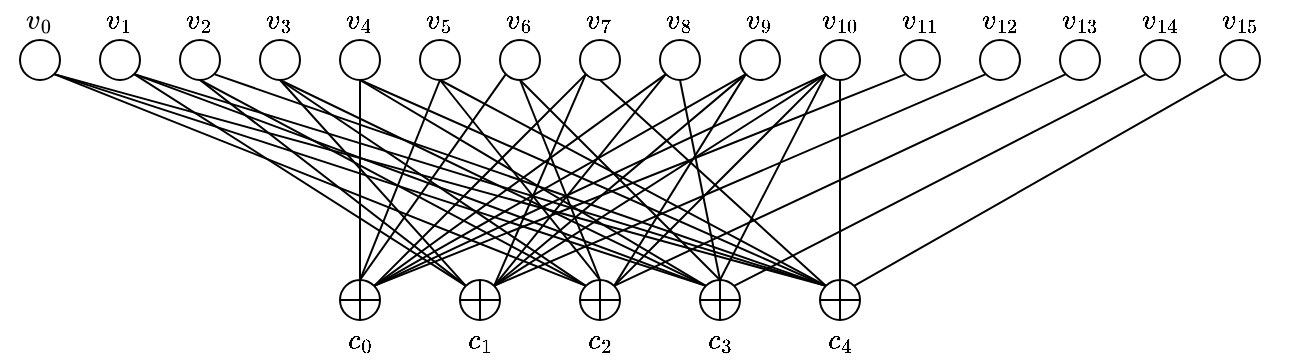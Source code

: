<mxfile version="25.0.3">
  <diagram name="Page-1" id="LW67_78CNY10xWzyDulN">
    <mxGraphModel dx="847" dy="372" grid="1" gridSize="10" guides="1" tooltips="1" connect="1" arrows="1" fold="1" page="1" pageScale="1" pageWidth="850" pageHeight="1100" math="1" shadow="0">
      <root>
        <mxCell id="0" />
        <mxCell id="1" parent="0" />
        <mxCell id="1B5wOAiUGvlLQEjb0I8J-1" value="" style="ellipse;whiteSpace=wrap;html=1;" vertex="1" parent="1">
          <mxGeometry x="120" y="80" width="20" height="20" as="geometry" />
        </mxCell>
        <mxCell id="1B5wOAiUGvlLQEjb0I8J-2" value="" style="ellipse;whiteSpace=wrap;html=1;" vertex="1" parent="1">
          <mxGeometry x="160" y="80" width="20" height="20" as="geometry" />
        </mxCell>
        <mxCell id="1B5wOAiUGvlLQEjb0I8J-3" value="" style="ellipse;whiteSpace=wrap;html=1;" vertex="1" parent="1">
          <mxGeometry x="200" y="80" width="20" height="20" as="geometry" />
        </mxCell>
        <mxCell id="1B5wOAiUGvlLQEjb0I8J-4" value="" style="ellipse;whiteSpace=wrap;html=1;" vertex="1" parent="1">
          <mxGeometry x="240" y="80" width="20" height="20" as="geometry" />
        </mxCell>
        <mxCell id="1B5wOAiUGvlLQEjb0I8J-5" value="" style="ellipse;whiteSpace=wrap;html=1;" vertex="1" parent="1">
          <mxGeometry x="280" y="80" width="20" height="20" as="geometry" />
        </mxCell>
        <mxCell id="1B5wOAiUGvlLQEjb0I8J-6" value="" style="ellipse;whiteSpace=wrap;html=1;" vertex="1" parent="1">
          <mxGeometry x="320" y="80" width="20" height="20" as="geometry" />
        </mxCell>
        <mxCell id="1B5wOAiUGvlLQEjb0I8J-7" value="" style="ellipse;whiteSpace=wrap;html=1;" vertex="1" parent="1">
          <mxGeometry x="360" y="80" width="20" height="20" as="geometry" />
        </mxCell>
        <mxCell id="1B5wOAiUGvlLQEjb0I8J-8" value="" style="ellipse;whiteSpace=wrap;html=1;" vertex="1" parent="1">
          <mxGeometry x="400" y="80" width="20" height="20" as="geometry" />
        </mxCell>
        <mxCell id="1B5wOAiUGvlLQEjb0I8J-9" value="" style="ellipse;whiteSpace=wrap;html=1;" vertex="1" parent="1">
          <mxGeometry x="440" y="80" width="20" height="20" as="geometry" />
        </mxCell>
        <mxCell id="1B5wOAiUGvlLQEjb0I8J-10" value="" style="ellipse;whiteSpace=wrap;html=1;" vertex="1" parent="1">
          <mxGeometry x="480" y="80" width="20" height="20" as="geometry" />
        </mxCell>
        <mxCell id="1B5wOAiUGvlLQEjb0I8J-11" value="" style="ellipse;whiteSpace=wrap;html=1;" vertex="1" parent="1">
          <mxGeometry x="520" y="80" width="20" height="20" as="geometry" />
        </mxCell>
        <mxCell id="1B5wOAiUGvlLQEjb0I8J-12" value="" style="ellipse;whiteSpace=wrap;html=1;" vertex="1" parent="1">
          <mxGeometry x="560" y="80" width="20" height="20" as="geometry" />
        </mxCell>
        <mxCell id="1B5wOAiUGvlLQEjb0I8J-13" value="" style="ellipse;whiteSpace=wrap;html=1;" vertex="1" parent="1">
          <mxGeometry x="600" y="80" width="20" height="20" as="geometry" />
        </mxCell>
        <mxCell id="1B5wOAiUGvlLQEjb0I8J-14" value="" style="ellipse;whiteSpace=wrap;html=1;" vertex="1" parent="1">
          <mxGeometry x="640" y="80" width="20" height="20" as="geometry" />
        </mxCell>
        <mxCell id="1B5wOAiUGvlLQEjb0I8J-15" value="" style="ellipse;whiteSpace=wrap;html=1;" vertex="1" parent="1">
          <mxGeometry x="680" y="80" width="20" height="20" as="geometry" />
        </mxCell>
        <mxCell id="1B5wOAiUGvlLQEjb0I8J-22" value="" style="group" vertex="1" connectable="0" parent="1">
          <mxGeometry x="280" y="200" width="20" height="20" as="geometry" />
        </mxCell>
        <mxCell id="1B5wOAiUGvlLQEjb0I8J-16" value="" style="ellipse;whiteSpace=wrap;html=1;" vertex="1" parent="1B5wOAiUGvlLQEjb0I8J-22">
          <mxGeometry width="20" height="20" as="geometry" />
        </mxCell>
        <mxCell id="1B5wOAiUGvlLQEjb0I8J-17" value="" style="endArrow=none;html=1;rounded=0;entryX=0.5;entryY=0;entryDx=0;entryDy=0;exitX=0.5;exitY=1;exitDx=0;exitDy=0;" edge="1" parent="1B5wOAiUGvlLQEjb0I8J-22" source="1B5wOAiUGvlLQEjb0I8J-16" target="1B5wOAiUGvlLQEjb0I8J-16">
          <mxGeometry width="50" height="50" relative="1" as="geometry">
            <mxPoint x="10" y="50" as="sourcePoint" />
            <mxPoint x="60" as="targetPoint" />
          </mxGeometry>
        </mxCell>
        <mxCell id="1B5wOAiUGvlLQEjb0I8J-18" value="" style="endArrow=none;html=1;rounded=0;exitX=0;exitY=0.5;exitDx=0;exitDy=0;entryX=1;entryY=0.5;entryDx=0;entryDy=0;" edge="1" parent="1B5wOAiUGvlLQEjb0I8J-22" source="1B5wOAiUGvlLQEjb0I8J-16" target="1B5wOAiUGvlLQEjb0I8J-16">
          <mxGeometry width="50" height="50" relative="1" as="geometry">
            <mxPoint x="10" y="50" as="sourcePoint" />
            <mxPoint x="60" as="targetPoint" />
          </mxGeometry>
        </mxCell>
        <mxCell id="1B5wOAiUGvlLQEjb0I8J-24" value="" style="group" vertex="1" connectable="0" parent="1">
          <mxGeometry x="340" y="200" width="20" height="20" as="geometry" />
        </mxCell>
        <mxCell id="1B5wOAiUGvlLQEjb0I8J-25" value="" style="ellipse;whiteSpace=wrap;html=1;" vertex="1" parent="1B5wOAiUGvlLQEjb0I8J-24">
          <mxGeometry width="20" height="20" as="geometry" />
        </mxCell>
        <mxCell id="1B5wOAiUGvlLQEjb0I8J-26" value="" style="endArrow=none;html=1;rounded=0;entryX=0.5;entryY=0;entryDx=0;entryDy=0;exitX=0.5;exitY=1;exitDx=0;exitDy=0;" edge="1" parent="1B5wOAiUGvlLQEjb0I8J-24" source="1B5wOAiUGvlLQEjb0I8J-25" target="1B5wOAiUGvlLQEjb0I8J-25">
          <mxGeometry width="50" height="50" relative="1" as="geometry">
            <mxPoint x="10" y="50" as="sourcePoint" />
            <mxPoint x="60" as="targetPoint" />
          </mxGeometry>
        </mxCell>
        <mxCell id="1B5wOAiUGvlLQEjb0I8J-27" value="" style="endArrow=none;html=1;rounded=0;exitX=0;exitY=0.5;exitDx=0;exitDy=0;entryX=1;entryY=0.5;entryDx=0;entryDy=0;" edge="1" parent="1B5wOAiUGvlLQEjb0I8J-24" source="1B5wOAiUGvlLQEjb0I8J-25" target="1B5wOAiUGvlLQEjb0I8J-25">
          <mxGeometry width="50" height="50" relative="1" as="geometry">
            <mxPoint x="10" y="50" as="sourcePoint" />
            <mxPoint x="60" as="targetPoint" />
          </mxGeometry>
        </mxCell>
        <mxCell id="1B5wOAiUGvlLQEjb0I8J-28" value="" style="group" vertex="1" connectable="0" parent="1">
          <mxGeometry x="400" y="200" width="20" height="20" as="geometry" />
        </mxCell>
        <mxCell id="1B5wOAiUGvlLQEjb0I8J-29" value="" style="ellipse;whiteSpace=wrap;html=1;" vertex="1" parent="1B5wOAiUGvlLQEjb0I8J-28">
          <mxGeometry width="20" height="20" as="geometry" />
        </mxCell>
        <mxCell id="1B5wOAiUGvlLQEjb0I8J-30" value="" style="endArrow=none;html=1;rounded=0;entryX=0.5;entryY=0;entryDx=0;entryDy=0;exitX=0.5;exitY=1;exitDx=0;exitDy=0;" edge="1" parent="1B5wOAiUGvlLQEjb0I8J-28" source="1B5wOAiUGvlLQEjb0I8J-29" target="1B5wOAiUGvlLQEjb0I8J-29">
          <mxGeometry width="50" height="50" relative="1" as="geometry">
            <mxPoint x="10" y="50" as="sourcePoint" />
            <mxPoint x="60" as="targetPoint" />
          </mxGeometry>
        </mxCell>
        <mxCell id="1B5wOAiUGvlLQEjb0I8J-31" value="" style="endArrow=none;html=1;rounded=0;exitX=0;exitY=0.5;exitDx=0;exitDy=0;entryX=1;entryY=0.5;entryDx=0;entryDy=0;" edge="1" parent="1B5wOAiUGvlLQEjb0I8J-28" source="1B5wOAiUGvlLQEjb0I8J-29" target="1B5wOAiUGvlLQEjb0I8J-29">
          <mxGeometry width="50" height="50" relative="1" as="geometry">
            <mxPoint x="10" y="50" as="sourcePoint" />
            <mxPoint x="60" as="targetPoint" />
          </mxGeometry>
        </mxCell>
        <mxCell id="1B5wOAiUGvlLQEjb0I8J-32" value="" style="group" vertex="1" connectable="0" parent="1">
          <mxGeometry x="460" y="200" width="20" height="20" as="geometry" />
        </mxCell>
        <mxCell id="1B5wOAiUGvlLQEjb0I8J-33" value="" style="ellipse;whiteSpace=wrap;html=1;" vertex="1" parent="1B5wOAiUGvlLQEjb0I8J-32">
          <mxGeometry width="20" height="20" as="geometry" />
        </mxCell>
        <mxCell id="1B5wOAiUGvlLQEjb0I8J-34" value="" style="endArrow=none;html=1;rounded=0;entryX=0.5;entryY=0;entryDx=0;entryDy=0;exitX=0.5;exitY=1;exitDx=0;exitDy=0;" edge="1" parent="1B5wOAiUGvlLQEjb0I8J-32" source="1B5wOAiUGvlLQEjb0I8J-33" target="1B5wOAiUGvlLQEjb0I8J-33">
          <mxGeometry width="50" height="50" relative="1" as="geometry">
            <mxPoint x="10" y="50" as="sourcePoint" />
            <mxPoint x="60" as="targetPoint" />
          </mxGeometry>
        </mxCell>
        <mxCell id="1B5wOAiUGvlLQEjb0I8J-35" value="" style="endArrow=none;html=1;rounded=0;exitX=0;exitY=0.5;exitDx=0;exitDy=0;entryX=1;entryY=0.5;entryDx=0;entryDy=0;" edge="1" parent="1B5wOAiUGvlLQEjb0I8J-32" source="1B5wOAiUGvlLQEjb0I8J-33" target="1B5wOAiUGvlLQEjb0I8J-33">
          <mxGeometry width="50" height="50" relative="1" as="geometry">
            <mxPoint x="10" y="50" as="sourcePoint" />
            <mxPoint x="60" as="targetPoint" />
          </mxGeometry>
        </mxCell>
        <mxCell id="1B5wOAiUGvlLQEjb0I8J-38" value="" style="endArrow=none;html=1;rounded=0;entryX=0.5;entryY=1;entryDx=0;entryDy=0;exitX=0.5;exitY=0;exitDx=0;exitDy=0;" edge="1" parent="1" source="1B5wOAiUGvlLQEjb0I8J-16" target="1B5wOAiUGvlLQEjb0I8J-5">
          <mxGeometry width="50" height="50" relative="1" as="geometry">
            <mxPoint x="370" y="240" as="sourcePoint" />
            <mxPoint x="420" y="190" as="targetPoint" />
          </mxGeometry>
        </mxCell>
        <mxCell id="1B5wOAiUGvlLQEjb0I8J-39" value="" style="endArrow=none;html=1;rounded=0;entryX=0.5;entryY=1;entryDx=0;entryDy=0;exitX=0.5;exitY=0;exitDx=0;exitDy=0;" edge="1" parent="1" source="1B5wOAiUGvlLQEjb0I8J-16" target="1B5wOAiUGvlLQEjb0I8J-6">
          <mxGeometry width="50" height="50" relative="1" as="geometry">
            <mxPoint x="270" y="200" as="sourcePoint" />
            <mxPoint x="293" y="107" as="targetPoint" />
          </mxGeometry>
        </mxCell>
        <mxCell id="1B5wOAiUGvlLQEjb0I8J-41" value="" style="endArrow=none;html=1;rounded=0;entryX=0;entryY=1;entryDx=0;entryDy=0;exitX=0.5;exitY=0;exitDx=0;exitDy=0;" edge="1" parent="1" source="1B5wOAiUGvlLQEjb0I8J-16" target="1B5wOAiUGvlLQEjb0I8J-7">
          <mxGeometry width="50" height="50" relative="1" as="geometry">
            <mxPoint x="227" y="213" as="sourcePoint" />
            <mxPoint x="340" y="110" as="targetPoint" />
          </mxGeometry>
        </mxCell>
        <mxCell id="1B5wOAiUGvlLQEjb0I8J-43" value="" style="endArrow=none;html=1;rounded=0;entryX=0;entryY=1;entryDx=0;entryDy=0;exitX=1;exitY=0;exitDx=0;exitDy=0;" edge="1" parent="1" source="1B5wOAiUGvlLQEjb0I8J-16" target="1B5wOAiUGvlLQEjb0I8J-8">
          <mxGeometry width="50" height="50" relative="1" as="geometry">
            <mxPoint x="227" y="213" as="sourcePoint" />
            <mxPoint x="373" y="107" as="targetPoint" />
          </mxGeometry>
        </mxCell>
        <mxCell id="1B5wOAiUGvlLQEjb0I8J-45" value="" style="endArrow=none;html=1;rounded=0;entryX=0;entryY=1;entryDx=0;entryDy=0;exitX=1;exitY=0;exitDx=0;exitDy=0;" edge="1" parent="1" source="1B5wOAiUGvlLQEjb0I8J-16" target="1B5wOAiUGvlLQEjb0I8J-9">
          <mxGeometry width="50" height="50" relative="1" as="geometry">
            <mxPoint x="227" y="213" as="sourcePoint" />
            <mxPoint x="413" y="107" as="targetPoint" />
          </mxGeometry>
        </mxCell>
        <mxCell id="1B5wOAiUGvlLQEjb0I8J-46" value="" style="endArrow=none;html=1;rounded=0;entryX=0;entryY=1;entryDx=0;entryDy=0;exitX=1;exitY=0;exitDx=0;exitDy=0;" edge="1" parent="1" source="1B5wOAiUGvlLQEjb0I8J-16" target="1B5wOAiUGvlLQEjb0I8J-10">
          <mxGeometry width="50" height="50" relative="1" as="geometry">
            <mxPoint x="227" y="213" as="sourcePoint" />
            <mxPoint x="453" y="107" as="targetPoint" />
          </mxGeometry>
        </mxCell>
        <mxCell id="1B5wOAiUGvlLQEjb0I8J-47" value="" style="endArrow=none;html=1;rounded=0;entryX=0;entryY=1;entryDx=0;entryDy=0;exitX=1;exitY=0;exitDx=0;exitDy=0;" edge="1" parent="1" source="1B5wOAiUGvlLQEjb0I8J-16" target="1B5wOAiUGvlLQEjb0I8J-11">
          <mxGeometry width="50" height="50" relative="1" as="geometry">
            <mxPoint x="227" y="213" as="sourcePoint" />
            <mxPoint x="493" y="107" as="targetPoint" />
          </mxGeometry>
        </mxCell>
        <mxCell id="1B5wOAiUGvlLQEjb0I8J-48" value="" style="endArrow=none;html=1;rounded=0;entryX=0;entryY=1;entryDx=0;entryDy=0;exitX=1;exitY=0;exitDx=0;exitDy=0;" edge="1" parent="1" source="1B5wOAiUGvlLQEjb0I8J-16" target="1B5wOAiUGvlLQEjb0I8J-12">
          <mxGeometry width="50" height="50" relative="1" as="geometry">
            <mxPoint x="370" y="240" as="sourcePoint" />
            <mxPoint x="420" y="190" as="targetPoint" />
          </mxGeometry>
        </mxCell>
        <mxCell id="1B5wOAiUGvlLQEjb0I8J-50" value="" style="endArrow=none;html=1;rounded=0;entryX=1;entryY=1;entryDx=0;entryDy=0;exitX=0;exitY=0;exitDx=0;exitDy=0;" edge="1" parent="1" source="1B5wOAiUGvlLQEjb0I8J-25" target="1B5wOAiUGvlLQEjb0I8J-2">
          <mxGeometry width="50" height="50" relative="1" as="geometry">
            <mxPoint x="370" y="240" as="sourcePoint" />
            <mxPoint x="420" y="190" as="targetPoint" />
          </mxGeometry>
        </mxCell>
        <mxCell id="1B5wOAiUGvlLQEjb0I8J-51" value="" style="endArrow=none;html=1;rounded=0;entryX=0.5;entryY=1;entryDx=0;entryDy=0;exitX=0;exitY=0;exitDx=0;exitDy=0;" edge="1" parent="1" source="1B5wOAiUGvlLQEjb0I8J-25" target="1B5wOAiUGvlLQEjb0I8J-3">
          <mxGeometry width="50" height="50" relative="1" as="geometry">
            <mxPoint x="370" y="240" as="sourcePoint" />
            <mxPoint x="420" y="190" as="targetPoint" />
          </mxGeometry>
        </mxCell>
        <mxCell id="1B5wOAiUGvlLQEjb0I8J-52" value="" style="endArrow=none;html=1;rounded=0;entryX=0.5;entryY=1;entryDx=0;entryDy=0;exitX=0;exitY=0;exitDx=0;exitDy=0;" edge="1" parent="1" source="1B5wOAiUGvlLQEjb0I8J-25" target="1B5wOAiUGvlLQEjb0I8J-4">
          <mxGeometry width="50" height="50" relative="1" as="geometry">
            <mxPoint x="370" y="240" as="sourcePoint" />
            <mxPoint x="420" y="190" as="targetPoint" />
          </mxGeometry>
        </mxCell>
        <mxCell id="1B5wOAiUGvlLQEjb0I8J-53" value="" style="endArrow=none;html=1;rounded=0;entryX=0;entryY=1;entryDx=0;entryDy=0;exitX=1;exitY=0;exitDx=0;exitDy=0;" edge="1" parent="1" source="1B5wOAiUGvlLQEjb0I8J-25" target="1B5wOAiUGvlLQEjb0I8J-8">
          <mxGeometry width="50" height="50" relative="1" as="geometry">
            <mxPoint x="370" y="240" as="sourcePoint" />
            <mxPoint x="420" y="190" as="targetPoint" />
          </mxGeometry>
        </mxCell>
        <mxCell id="1B5wOAiUGvlLQEjb0I8J-54" value="" style="endArrow=none;html=1;rounded=0;entryX=0;entryY=1;entryDx=0;entryDy=0;exitX=1;exitY=0;exitDx=0;exitDy=0;" edge="1" parent="1" source="1B5wOAiUGvlLQEjb0I8J-25" target="1B5wOAiUGvlLQEjb0I8J-9">
          <mxGeometry width="50" height="50" relative="1" as="geometry">
            <mxPoint x="370" y="240" as="sourcePoint" />
            <mxPoint x="420" y="190" as="targetPoint" />
          </mxGeometry>
        </mxCell>
        <mxCell id="1B5wOAiUGvlLQEjb0I8J-55" value="" style="endArrow=none;html=1;rounded=0;entryX=0;entryY=1;entryDx=0;entryDy=0;exitX=1;exitY=0;exitDx=0;exitDy=0;" edge="1" parent="1" source="1B5wOAiUGvlLQEjb0I8J-25" target="1B5wOAiUGvlLQEjb0I8J-10">
          <mxGeometry width="50" height="50" relative="1" as="geometry">
            <mxPoint x="287" y="213" as="sourcePoint" />
            <mxPoint x="453" y="107" as="targetPoint" />
          </mxGeometry>
        </mxCell>
        <mxCell id="1B5wOAiUGvlLQEjb0I8J-56" value="" style="endArrow=none;html=1;rounded=0;entryX=0;entryY=1;entryDx=0;entryDy=0;exitX=1;exitY=0;exitDx=0;exitDy=0;" edge="1" parent="1" source="1B5wOAiUGvlLQEjb0I8J-25" target="1B5wOAiUGvlLQEjb0I8J-11">
          <mxGeometry width="50" height="50" relative="1" as="geometry">
            <mxPoint x="370" y="240" as="sourcePoint" />
            <mxPoint x="420" y="190" as="targetPoint" />
          </mxGeometry>
        </mxCell>
        <mxCell id="1B5wOAiUGvlLQEjb0I8J-57" value="" style="endArrow=none;html=1;rounded=0;entryX=0;entryY=1;entryDx=0;entryDy=0;exitX=1;exitY=0;exitDx=0;exitDy=0;" edge="1" parent="1" source="1B5wOAiUGvlLQEjb0I8J-25" target="1B5wOAiUGvlLQEjb0I8J-13">
          <mxGeometry width="50" height="50" relative="1" as="geometry">
            <mxPoint x="370" y="240" as="sourcePoint" />
            <mxPoint x="420" y="190" as="targetPoint" />
          </mxGeometry>
        </mxCell>
        <mxCell id="1B5wOAiUGvlLQEjb0I8J-58" value="" style="endArrow=none;html=1;rounded=0;entryX=1;entryY=1;entryDx=0;entryDy=0;exitX=0;exitY=0;exitDx=0;exitDy=0;" edge="1" parent="1" source="1B5wOAiUGvlLQEjb0I8J-29" target="1B5wOAiUGvlLQEjb0I8J-1">
          <mxGeometry width="50" height="50" relative="1" as="geometry">
            <mxPoint x="370" y="240" as="sourcePoint" />
            <mxPoint x="420" y="190" as="targetPoint" />
          </mxGeometry>
        </mxCell>
        <mxCell id="1B5wOAiUGvlLQEjb0I8J-59" value="" style="endArrow=none;html=1;rounded=0;entryX=0.5;entryY=1;entryDx=0;entryDy=0;exitX=0;exitY=0;exitDx=0;exitDy=0;" edge="1" parent="1" source="1B5wOAiUGvlLQEjb0I8J-29" target="1B5wOAiUGvlLQEjb0I8J-3">
          <mxGeometry width="50" height="50" relative="1" as="geometry">
            <mxPoint x="310" y="220" as="sourcePoint" />
            <mxPoint x="420" y="190" as="targetPoint" />
          </mxGeometry>
        </mxCell>
        <mxCell id="1B5wOAiUGvlLQEjb0I8J-60" value="" style="endArrow=none;html=1;rounded=0;entryX=0.5;entryY=1;entryDx=0;entryDy=0;exitX=0;exitY=0;exitDx=0;exitDy=0;" edge="1" parent="1" source="1B5wOAiUGvlLQEjb0I8J-29" target="1B5wOAiUGvlLQEjb0I8J-4">
          <mxGeometry width="50" height="50" relative="1" as="geometry">
            <mxPoint x="370" y="240" as="sourcePoint" />
            <mxPoint x="420" y="190" as="targetPoint" />
          </mxGeometry>
        </mxCell>
        <mxCell id="1B5wOAiUGvlLQEjb0I8J-61" value="" style="endArrow=none;html=1;rounded=0;entryX=0.5;entryY=1;entryDx=0;entryDy=0;exitX=0.5;exitY=0;exitDx=0;exitDy=0;" edge="1" parent="1" source="1B5wOAiUGvlLQEjb0I8J-29" target="1B5wOAiUGvlLQEjb0I8J-6">
          <mxGeometry width="50" height="50" relative="1" as="geometry">
            <mxPoint x="330" y="200" as="sourcePoint" />
            <mxPoint x="420" y="190" as="targetPoint" />
          </mxGeometry>
        </mxCell>
        <mxCell id="1B5wOAiUGvlLQEjb0I8J-62" value="" style="endArrow=none;html=1;rounded=0;entryX=0.5;entryY=1;entryDx=0;entryDy=0;exitX=0.5;exitY=0;exitDx=0;exitDy=0;" edge="1" parent="1" source="1B5wOAiUGvlLQEjb0I8J-29" target="1B5wOAiUGvlLQEjb0I8J-7">
          <mxGeometry width="50" height="50" relative="1" as="geometry">
            <mxPoint x="340" y="230" as="sourcePoint" />
            <mxPoint x="390" y="180" as="targetPoint" />
          </mxGeometry>
        </mxCell>
        <mxCell id="1B5wOAiUGvlLQEjb0I8J-63" value="" style="endArrow=none;html=1;rounded=0;entryX=0;entryY=1;entryDx=0;entryDy=0;exitX=1;exitY=0;exitDx=0;exitDy=0;" edge="1" parent="1" source="1B5wOAiUGvlLQEjb0I8J-29" target="1B5wOAiUGvlLQEjb0I8J-10">
          <mxGeometry width="50" height="50" relative="1" as="geometry">
            <mxPoint x="340" y="230" as="sourcePoint" />
            <mxPoint x="390" y="180" as="targetPoint" />
          </mxGeometry>
        </mxCell>
        <mxCell id="1B5wOAiUGvlLQEjb0I8J-64" value="" style="endArrow=none;html=1;rounded=0;entryX=0;entryY=1;entryDx=0;entryDy=0;exitX=1;exitY=0;exitDx=0;exitDy=0;" edge="1" parent="1" source="1B5wOAiUGvlLQEjb0I8J-29" target="1B5wOAiUGvlLQEjb0I8J-11">
          <mxGeometry width="50" height="50" relative="1" as="geometry">
            <mxPoint x="340" y="230" as="sourcePoint" />
            <mxPoint x="390" y="180" as="targetPoint" />
          </mxGeometry>
        </mxCell>
        <mxCell id="1B5wOAiUGvlLQEjb0I8J-65" value="" style="endArrow=none;html=1;rounded=0;entryX=0;entryY=1;entryDx=0;entryDy=0;exitX=1;exitY=0;exitDx=0;exitDy=0;" edge="1" parent="1" source="1B5wOAiUGvlLQEjb0I8J-29" target="1B5wOAiUGvlLQEjb0I8J-14">
          <mxGeometry width="50" height="50" relative="1" as="geometry">
            <mxPoint x="340" y="210" as="sourcePoint" />
            <mxPoint x="390" y="180" as="targetPoint" />
          </mxGeometry>
        </mxCell>
        <mxCell id="1B5wOAiUGvlLQEjb0I8J-66" value="" style="endArrow=none;html=1;rounded=0;entryX=0;entryY=1;entryDx=0;entryDy=0;exitX=1;exitY=0;exitDx=0;exitDy=0;" edge="1" parent="1" source="1B5wOAiUGvlLQEjb0I8J-33" target="1B5wOAiUGvlLQEjb0I8J-15">
          <mxGeometry width="50" height="50" relative="1" as="geometry">
            <mxPoint x="410" y="210" as="sourcePoint" />
            <mxPoint x="410" y="120" as="targetPoint" />
          </mxGeometry>
        </mxCell>
        <mxCell id="1B5wOAiUGvlLQEjb0I8J-67" value="" style="endArrow=none;html=1;rounded=0;entryX=1;entryY=1;entryDx=0;entryDy=0;exitX=0;exitY=0;exitDx=0;exitDy=0;" edge="1" parent="1" source="1B5wOAiUGvlLQEjb0I8J-33" target="1B5wOAiUGvlLQEjb0I8J-1">
          <mxGeometry width="50" height="50" relative="1" as="geometry">
            <mxPoint x="380" y="210" as="sourcePoint" />
            <mxPoint x="400" y="100" as="targetPoint" />
          </mxGeometry>
        </mxCell>
        <mxCell id="1B5wOAiUGvlLQEjb0I8J-68" value="" style="endArrow=none;html=1;rounded=0;entryX=1;entryY=1;entryDx=0;entryDy=0;exitX=0;exitY=0;exitDx=0;exitDy=0;" edge="1" parent="1" source="1B5wOAiUGvlLQEjb0I8J-33" target="1B5wOAiUGvlLQEjb0I8J-2">
          <mxGeometry width="50" height="50" relative="1" as="geometry">
            <mxPoint x="320" y="180" as="sourcePoint" />
            <mxPoint x="370" y="130" as="targetPoint" />
          </mxGeometry>
        </mxCell>
        <mxCell id="1B5wOAiUGvlLQEjb0I8J-69" value="" style="endArrow=none;html=1;rounded=0;entryX=0.5;entryY=1;entryDx=0;entryDy=0;exitX=0;exitY=0;exitDx=0;exitDy=0;" edge="1" parent="1" source="1B5wOAiUGvlLQEjb0I8J-33" target="1B5wOAiUGvlLQEjb0I8J-4">
          <mxGeometry width="50" height="50" relative="1" as="geometry">
            <mxPoint x="320" y="180" as="sourcePoint" />
            <mxPoint x="370" y="130" as="targetPoint" />
          </mxGeometry>
        </mxCell>
        <mxCell id="1B5wOAiUGvlLQEjb0I8J-70" value="" style="endArrow=none;html=1;rounded=0;entryX=0.5;entryY=1;entryDx=0;entryDy=0;exitX=0;exitY=0;exitDx=0;exitDy=0;" edge="1" parent="1" source="1B5wOAiUGvlLQEjb0I8J-33" target="1B5wOAiUGvlLQEjb0I8J-5">
          <mxGeometry width="50" height="50" relative="1" as="geometry">
            <mxPoint x="320" y="180" as="sourcePoint" />
            <mxPoint x="370" y="130" as="targetPoint" />
          </mxGeometry>
        </mxCell>
        <mxCell id="1B5wOAiUGvlLQEjb0I8J-71" value="" style="endArrow=none;html=1;rounded=0;entryX=0.5;entryY=1;entryDx=0;entryDy=0;exitX=0.5;exitY=0;exitDx=0;exitDy=0;" edge="1" parent="1" source="1B5wOAiUGvlLQEjb0I8J-33" target="1B5wOAiUGvlLQEjb0I8J-7">
          <mxGeometry width="50" height="50" relative="1" as="geometry">
            <mxPoint x="400" y="200" as="sourcePoint" />
            <mxPoint x="370" y="130" as="targetPoint" />
          </mxGeometry>
        </mxCell>
        <mxCell id="1B5wOAiUGvlLQEjb0I8J-72" value="" style="endArrow=none;html=1;rounded=0;entryX=0.5;entryY=1;entryDx=0;entryDy=0;exitX=0.5;exitY=0;exitDx=0;exitDy=0;" edge="1" parent="1" source="1B5wOAiUGvlLQEjb0I8J-33" target="1B5wOAiUGvlLQEjb0I8J-9">
          <mxGeometry width="50" height="50" relative="1" as="geometry">
            <mxPoint x="390" y="200" as="sourcePoint" />
            <mxPoint x="370" y="160" as="targetPoint" />
          </mxGeometry>
        </mxCell>
        <mxCell id="1B5wOAiUGvlLQEjb0I8J-73" value="" style="endArrow=none;html=1;rounded=0;entryX=0;entryY=1;entryDx=0;entryDy=0;exitX=0.5;exitY=0;exitDx=0;exitDy=0;" edge="1" parent="1" source="1B5wOAiUGvlLQEjb0I8J-33" target="1B5wOAiUGvlLQEjb0I8J-11">
          <mxGeometry width="50" height="50" relative="1" as="geometry">
            <mxPoint x="320" y="160" as="sourcePoint" />
            <mxPoint x="370" y="110" as="targetPoint" />
          </mxGeometry>
        </mxCell>
        <mxCell id="1B5wOAiUGvlLQEjb0I8J-74" value="" style="group" vertex="1" connectable="0" parent="1">
          <mxGeometry x="520" y="200" width="20" height="20" as="geometry" />
        </mxCell>
        <mxCell id="1B5wOAiUGvlLQEjb0I8J-75" value="" style="ellipse;whiteSpace=wrap;html=1;" vertex="1" parent="1B5wOAiUGvlLQEjb0I8J-74">
          <mxGeometry width="20" height="20" as="geometry" />
        </mxCell>
        <mxCell id="1B5wOAiUGvlLQEjb0I8J-76" value="" style="endArrow=none;html=1;rounded=0;entryX=0.5;entryY=0;entryDx=0;entryDy=0;exitX=0.5;exitY=1;exitDx=0;exitDy=0;" edge="1" parent="1B5wOAiUGvlLQEjb0I8J-74" source="1B5wOAiUGvlLQEjb0I8J-75" target="1B5wOAiUGvlLQEjb0I8J-75">
          <mxGeometry width="50" height="50" relative="1" as="geometry">
            <mxPoint x="10" y="50" as="sourcePoint" />
            <mxPoint x="60" as="targetPoint" />
          </mxGeometry>
        </mxCell>
        <mxCell id="1B5wOAiUGvlLQEjb0I8J-77" value="" style="endArrow=none;html=1;rounded=0;exitX=0;exitY=0.5;exitDx=0;exitDy=0;entryX=1;entryY=0.5;entryDx=0;entryDy=0;" edge="1" parent="1B5wOAiUGvlLQEjb0I8J-74" source="1B5wOAiUGvlLQEjb0I8J-75" target="1B5wOAiUGvlLQEjb0I8J-75">
          <mxGeometry width="50" height="50" relative="1" as="geometry">
            <mxPoint x="10" y="50" as="sourcePoint" />
            <mxPoint x="60" as="targetPoint" />
          </mxGeometry>
        </mxCell>
        <mxCell id="1B5wOAiUGvlLQEjb0I8J-78" value="" style="ellipse;whiteSpace=wrap;html=1;" vertex="1" parent="1">
          <mxGeometry x="720" y="80" width="20" height="20" as="geometry" />
        </mxCell>
        <mxCell id="1B5wOAiUGvlLQEjb0I8J-79" value="" style="endArrow=none;html=1;rounded=0;entryX=0;entryY=1;entryDx=0;entryDy=0;exitX=1;exitY=0;exitDx=0;exitDy=0;" edge="1" parent="1" source="1B5wOAiUGvlLQEjb0I8J-75" target="1B5wOAiUGvlLQEjb0I8J-78">
          <mxGeometry width="50" height="50" relative="1" as="geometry">
            <mxPoint x="300" y="130" as="sourcePoint" />
            <mxPoint x="350" y="80" as="targetPoint" />
          </mxGeometry>
        </mxCell>
        <mxCell id="1B5wOAiUGvlLQEjb0I8J-81" value="" style="endArrow=none;html=1;rounded=0;entryX=1;entryY=1;entryDx=0;entryDy=0;exitX=0;exitY=0;exitDx=0;exitDy=0;" edge="1" parent="1" source="1B5wOAiUGvlLQEjb0I8J-75" target="1B5wOAiUGvlLQEjb0I8J-1">
          <mxGeometry width="50" height="50" relative="1" as="geometry">
            <mxPoint x="300" y="130" as="sourcePoint" />
            <mxPoint x="350" y="80" as="targetPoint" />
          </mxGeometry>
        </mxCell>
        <mxCell id="1B5wOAiUGvlLQEjb0I8J-83" value="" style="endArrow=none;html=1;rounded=0;entryX=1;entryY=1;entryDx=0;entryDy=0;exitX=0;exitY=0;exitDx=0;exitDy=0;" edge="1" parent="1" source="1B5wOAiUGvlLQEjb0I8J-75" target="1B5wOAiUGvlLQEjb0I8J-2">
          <mxGeometry width="50" height="50" relative="1" as="geometry">
            <mxPoint x="440" y="200" as="sourcePoint" />
            <mxPoint x="267" y="107" as="targetPoint" />
          </mxGeometry>
        </mxCell>
        <mxCell id="1B5wOAiUGvlLQEjb0I8J-84" value="" style="endArrow=none;html=1;rounded=0;entryX=0.5;entryY=1;entryDx=0;entryDy=0;exitX=0;exitY=0;exitDx=0;exitDy=0;" edge="1" parent="1" source="1B5wOAiUGvlLQEjb0I8J-75" target="1B5wOAiUGvlLQEjb0I8J-5">
          <mxGeometry width="50" height="50" relative="1" as="geometry">
            <mxPoint x="460" y="200" as="sourcePoint" />
            <mxPoint x="420" y="100" as="targetPoint" />
          </mxGeometry>
        </mxCell>
        <mxCell id="1B5wOAiUGvlLQEjb0I8J-85" value="" style="endArrow=none;html=1;rounded=0;exitX=0.5;exitY=1;exitDx=0;exitDy=0;entryX=0.5;entryY=0;entryDx=0;entryDy=0;" edge="1" parent="1" source="1B5wOAiUGvlLQEjb0I8J-11" target="1B5wOAiUGvlLQEjb0I8J-75">
          <mxGeometry width="50" height="50" relative="1" as="geometry">
            <mxPoint x="570" y="190" as="sourcePoint" />
            <mxPoint x="460" y="200" as="targetPoint" />
          </mxGeometry>
        </mxCell>
        <mxCell id="1B5wOAiUGvlLQEjb0I8J-87" value="&lt;svg style=&quot;vertical-align: -0.375ex;&quot; xmlns:xlink=&quot;http://www.w3.org/1999/xlink&quot; viewBox=&quot;0 -443 921.6 608.6&quot; role=&quot;img&quot; height=&quot;1.377ex&quot; width=&quot;2.085ex&quot; xmlns=&quot;http://www.w3.org/2000/svg&quot;&gt;&lt;defs&gt;&lt;path d=&quot;M173 380Q173 405 154 405Q130 405 104 376T61 287Q60 286 59 284T58 281T56 279T53 278T49 278T41 278H27Q21 284 21 287Q21 294 29 316T53 368T97 419T160 441Q202 441 225 417T249 361Q249 344 246 335Q246 329 231 291T200 202T182 113Q182 86 187 69Q200 26 250 26Q287 26 319 60T369 139T398 222T409 277Q409 300 401 317T383 343T365 361T357 383Q357 405 376 424T417 443Q436 443 451 425T467 367Q467 340 455 284T418 159T347 40T241 -11Q177 -11 139 22Q102 54 102 117Q102 148 110 181T151 298Q173 362 173 380Z&quot; id=&quot;MJX-1-TEX-I-1D463&quot;&gt;&lt;/path&gt;&lt;path d=&quot;M96 585Q152 666 249 666Q297 666 345 640T423 548Q460 465 460 320Q460 165 417 83Q397 41 362 16T301 -15T250 -22Q224 -22 198 -16T137 16T82 83Q39 165 39 320Q39 494 96 585ZM321 597Q291 629 250 629Q208 629 178 597Q153 571 145 525T137 333Q137 175 145 125T181 46Q209 16 250 16Q290 16 318 46Q347 76 354 130T362 333Q362 478 354 524T321 597Z&quot; id=&quot;MJX-1-TEX-N-30&quot;&gt;&lt;/path&gt;&lt;/defs&gt;&lt;g transform=&quot;scale(1,-1)&quot; stroke-width=&quot;0&quot; fill=&quot;currentColor&quot; stroke=&quot;currentColor&quot;&gt;&lt;g data-mml-node=&quot;math&quot;&gt;&lt;g data-mml-node=&quot;msub&quot;&gt;&lt;g data-mml-node=&quot;mi&quot;&gt;&lt;use xlink:href=&quot;#MJX-1-TEX-I-1D463&quot; data-c=&quot;1D463&quot;&gt;&lt;/use&gt;&lt;/g&gt;&lt;g transform=&quot;translate(518,-150) scale(0.707)&quot; data-mml-node=&quot;mn&quot;&gt;&lt;use xlink:href=&quot;#MJX-1-TEX-N-30&quot; data-c=&quot;30&quot;&gt;&lt;/use&gt;&lt;/g&gt;&lt;/g&gt;&lt;/g&gt;&lt;/g&gt;&lt;/svg&gt;" style="text;html=1;align=center;verticalAlign=middle;whiteSpace=wrap;rounded=0;" vertex="1" parent="1">
          <mxGeometry x="110" y="60" width="40" height="20" as="geometry" />
        </mxCell>
        <mxCell id="1B5wOAiUGvlLQEjb0I8J-89" value="$$v_1$$" style="text;html=1;align=center;verticalAlign=middle;whiteSpace=wrap;rounded=0;" vertex="1" parent="1">
          <mxGeometry x="150" y="60" width="40" height="20" as="geometry" />
        </mxCell>
        <mxCell id="1B5wOAiUGvlLQEjb0I8J-90" value="$$v_2$$" style="text;html=1;align=center;verticalAlign=middle;whiteSpace=wrap;rounded=0;" vertex="1" parent="1">
          <mxGeometry x="190" y="60" width="40" height="20" as="geometry" />
        </mxCell>
        <mxCell id="1B5wOAiUGvlLQEjb0I8J-91" value="$$v_3$$" style="text;html=1;align=center;verticalAlign=middle;whiteSpace=wrap;rounded=0;" vertex="1" parent="1">
          <mxGeometry x="230" y="60" width="40" height="20" as="geometry" />
        </mxCell>
        <mxCell id="1B5wOAiUGvlLQEjb0I8J-92" value="$$v_4$$" style="text;html=1;align=center;verticalAlign=middle;whiteSpace=wrap;rounded=0;" vertex="1" parent="1">
          <mxGeometry x="270" y="60" width="40" height="20" as="geometry" />
        </mxCell>
        <mxCell id="1B5wOAiUGvlLQEjb0I8J-93" value="$$v_5$$" style="text;html=1;align=center;verticalAlign=middle;whiteSpace=wrap;rounded=0;" vertex="1" parent="1">
          <mxGeometry x="310" y="60" width="40" height="20" as="geometry" />
        </mxCell>
        <mxCell id="1B5wOAiUGvlLQEjb0I8J-94" value="$$v_6$$" style="text;html=1;align=center;verticalAlign=middle;whiteSpace=wrap;rounded=0;" vertex="1" parent="1">
          <mxGeometry x="350" y="60" width="40" height="20" as="geometry" />
        </mxCell>
        <mxCell id="1B5wOAiUGvlLQEjb0I8J-95" value="$$v_7$$" style="text;html=1;align=center;verticalAlign=middle;whiteSpace=wrap;rounded=0;" vertex="1" parent="1">
          <mxGeometry x="390" y="60" width="40" height="20" as="geometry" />
        </mxCell>
        <mxCell id="1B5wOAiUGvlLQEjb0I8J-96" value="$$v_8$$" style="text;html=1;align=center;verticalAlign=middle;whiteSpace=wrap;rounded=0;" vertex="1" parent="1">
          <mxGeometry x="430" y="60" width="40" height="20" as="geometry" />
        </mxCell>
        <mxCell id="1B5wOAiUGvlLQEjb0I8J-97" value="$$v_9$$" style="text;html=1;align=center;verticalAlign=middle;whiteSpace=wrap;rounded=0;" vertex="1" parent="1">
          <mxGeometry x="470" y="60" width="40" height="20" as="geometry" />
        </mxCell>
        <mxCell id="1B5wOAiUGvlLQEjb0I8J-98" value="$$v_{10}$$" style="text;html=1;align=center;verticalAlign=middle;whiteSpace=wrap;rounded=0;" vertex="1" parent="1">
          <mxGeometry x="510" y="60" width="40" height="20" as="geometry" />
        </mxCell>
        <mxCell id="1B5wOAiUGvlLQEjb0I8J-99" value="$$v_{11}$$" style="text;html=1;align=center;verticalAlign=middle;whiteSpace=wrap;rounded=0;" vertex="1" parent="1">
          <mxGeometry x="550" y="60" width="40" height="20" as="geometry" />
        </mxCell>
        <mxCell id="1B5wOAiUGvlLQEjb0I8J-100" value="$$v_{12}$$" style="text;html=1;align=center;verticalAlign=middle;whiteSpace=wrap;rounded=0;" vertex="1" parent="1">
          <mxGeometry x="590" y="60" width="40" height="20" as="geometry" />
        </mxCell>
        <mxCell id="1B5wOAiUGvlLQEjb0I8J-101" value="$$v_{13}$$" style="text;html=1;align=center;verticalAlign=middle;whiteSpace=wrap;rounded=0;" vertex="1" parent="1">
          <mxGeometry x="630" y="60" width="40" height="20" as="geometry" />
        </mxCell>
        <mxCell id="1B5wOAiUGvlLQEjb0I8J-102" value="$$v_{14}$$" style="text;html=1;align=center;verticalAlign=middle;whiteSpace=wrap;rounded=0;" vertex="1" parent="1">
          <mxGeometry x="670" y="60" width="40" height="20" as="geometry" />
        </mxCell>
        <mxCell id="1B5wOAiUGvlLQEjb0I8J-103" value="$$v_{15}$$" style="text;html=1;align=center;verticalAlign=middle;whiteSpace=wrap;rounded=0;" vertex="1" parent="1">
          <mxGeometry x="710" y="60" width="40" height="20" as="geometry" />
        </mxCell>
        <mxCell id="1B5wOAiUGvlLQEjb0I8J-105" value="$$c_0$$" style="text;html=1;align=center;verticalAlign=middle;whiteSpace=wrap;rounded=0;" vertex="1" parent="1">
          <mxGeometry x="270" y="220" width="40" height="20" as="geometry" />
        </mxCell>
        <mxCell id="1B5wOAiUGvlLQEjb0I8J-106" value="$$c_1$$" style="text;html=1;align=center;verticalAlign=middle;whiteSpace=wrap;rounded=0;" vertex="1" parent="1">
          <mxGeometry x="330" y="220" width="40" height="20" as="geometry" />
        </mxCell>
        <mxCell id="1B5wOAiUGvlLQEjb0I8J-107" value="$$c_2$$" style="text;html=1;align=center;verticalAlign=middle;whiteSpace=wrap;rounded=0;" vertex="1" parent="1">
          <mxGeometry x="390" y="220" width="40" height="20" as="geometry" />
        </mxCell>
        <mxCell id="1B5wOAiUGvlLQEjb0I8J-110" value="$$c_3$$" style="text;html=1;align=center;verticalAlign=middle;whiteSpace=wrap;rounded=0;" vertex="1" parent="1">
          <mxGeometry x="450" y="220" width="40" height="20" as="geometry" />
        </mxCell>
        <mxCell id="1B5wOAiUGvlLQEjb0I8J-111" value="$$c_4$$" style="text;html=1;align=center;verticalAlign=middle;whiteSpace=wrap;rounded=0;" vertex="1" parent="1">
          <mxGeometry x="510" y="220" width="40" height="20" as="geometry" />
        </mxCell>
        <mxCell id="1B5wOAiUGvlLQEjb0I8J-112" value="" style="endArrow=none;html=1;rounded=0;entryX=1;entryY=1;entryDx=0;entryDy=0;exitX=0;exitY=0;exitDx=0;exitDy=0;" edge="1" parent="1" source="1B5wOAiUGvlLQEjb0I8J-75" target="1B5wOAiUGvlLQEjb0I8J-3">
          <mxGeometry width="50" height="50" relative="1" as="geometry">
            <mxPoint x="520" y="210" as="sourcePoint" />
            <mxPoint x="390" y="170" as="targetPoint" />
          </mxGeometry>
        </mxCell>
        <mxCell id="1B5wOAiUGvlLQEjb0I8J-113" value="" style="endArrow=none;html=1;rounded=0;entryX=0.5;entryY=1;entryDx=0;entryDy=0;exitX=0;exitY=0;exitDx=0;exitDy=0;" edge="1" parent="1" source="1B5wOAiUGvlLQEjb0I8J-75" target="1B5wOAiUGvlLQEjb0I8J-6">
          <mxGeometry width="50" height="50" relative="1" as="geometry">
            <mxPoint x="590" y="210" as="sourcePoint" />
            <mxPoint x="307" y="107" as="targetPoint" />
          </mxGeometry>
        </mxCell>
        <mxCell id="1B5wOAiUGvlLQEjb0I8J-114" value="" style="endArrow=none;html=1;rounded=0;entryX=0.5;entryY=1;entryDx=0;entryDy=0;exitX=0;exitY=0;exitDx=0;exitDy=0;" edge="1" parent="1" source="1B5wOAiUGvlLQEjb0I8J-75" target="1B5wOAiUGvlLQEjb0I8J-8">
          <mxGeometry width="50" height="50" relative="1" as="geometry">
            <mxPoint x="510" y="210" as="sourcePoint" />
            <mxPoint x="340" y="110" as="targetPoint" />
          </mxGeometry>
        </mxCell>
      </root>
    </mxGraphModel>
  </diagram>
</mxfile>
